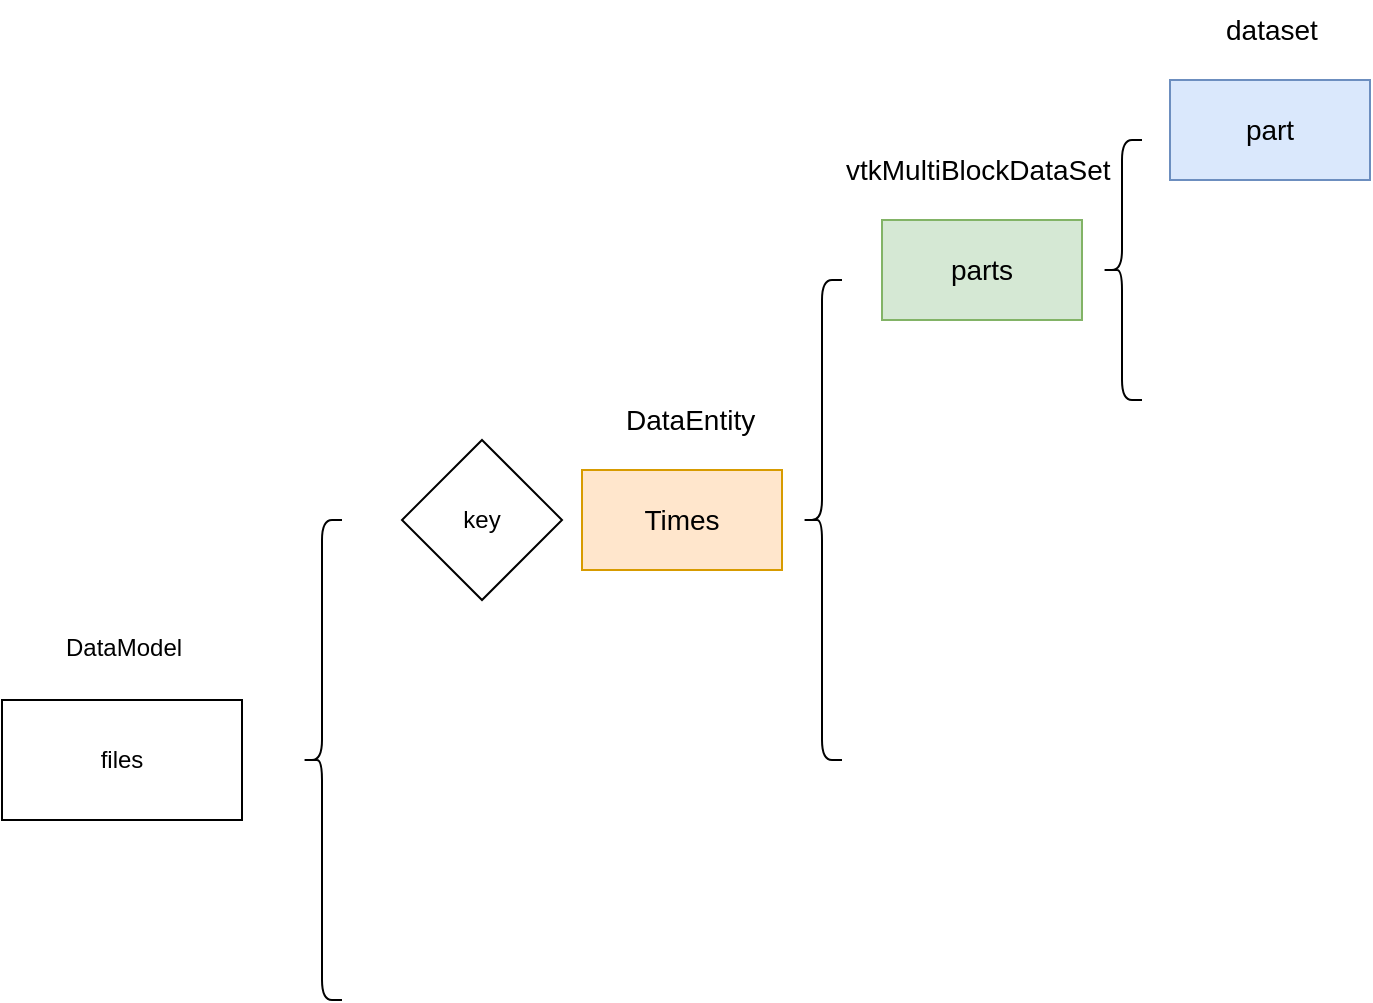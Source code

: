 <mxfile version="28.2.4">
  <diagram name="Page-1" id="lkkkKNeB20ReOcCQ33Qr">
    <mxGraphModel dx="1048" dy="711" grid="1" gridSize="10" guides="1" tooltips="1" connect="1" arrows="1" fold="1" page="1" pageScale="1" pageWidth="827" pageHeight="1169" math="0" shadow="0">
      <root>
        <mxCell id="0" />
        <mxCell id="1" parent="0" />
        <mxCell id="rqKX9Pg6hDf6n43ykVHD-1" value="&lt;font style=&quot;font-size: 14px;&quot;&gt;part&lt;/font&gt;" style="rounded=0;whiteSpace=wrap;html=1;fillColor=#dae8fc;strokeColor=#6c8ebf;" vertex="1" parent="1">
          <mxGeometry x="670" y="180" width="100" height="50" as="geometry" />
        </mxCell>
        <mxCell id="rqKX9Pg6hDf6n43ykVHD-2" value="" style="shape=curlyBracket;whiteSpace=wrap;html=1;rounded=1;labelPosition=left;verticalLabelPosition=middle;align=right;verticalAlign=middle;" vertex="1" parent="1">
          <mxGeometry x="636" y="210" width="20" height="130" as="geometry" />
        </mxCell>
        <mxCell id="rqKX9Pg6hDf6n43ykVHD-3" value="&lt;div&gt;&lt;span style=&quot;font-size: 14px; background-color: transparent; color: light-dark(rgb(0, 0, 0), rgb(255, 255, 255));&quot;&gt;parts&lt;/span&gt;&lt;/div&gt;" style="rounded=0;whiteSpace=wrap;html=1;fillColor=#d5e8d4;strokeColor=#82b366;" vertex="1" parent="1">
          <mxGeometry x="526" y="250" width="100" height="50" as="geometry" />
        </mxCell>
        <mxCell id="rqKX9Pg6hDf6n43ykVHD-4" value="" style="shape=curlyBracket;whiteSpace=wrap;html=1;rounded=1;labelPosition=left;verticalLabelPosition=middle;align=right;verticalAlign=middle;" vertex="1" parent="1">
          <mxGeometry x="486" y="280" width="20" height="240" as="geometry" />
        </mxCell>
        <mxCell id="rqKX9Pg6hDf6n43ykVHD-5" value="&lt;font style=&quot;&quot;&gt;&lt;span style=&quot;font-size: 14px;&quot;&gt;Times&lt;/span&gt;&lt;/font&gt;" style="rounded=0;whiteSpace=wrap;html=1;fillColor=#ffe6cc;strokeColor=#d79b00;" vertex="1" parent="1">
          <mxGeometry x="376" y="375" width="100" height="50" as="geometry" />
        </mxCell>
        <mxCell id="rqKX9Pg6hDf6n43ykVHD-6" value="" style="shape=curlyBracket;whiteSpace=wrap;html=1;rounded=1;labelPosition=left;verticalLabelPosition=middle;align=right;verticalAlign=middle;" vertex="1" parent="1">
          <mxGeometry x="236" y="400" width="20" height="240" as="geometry" />
        </mxCell>
        <mxCell id="rqKX9Pg6hDf6n43ykVHD-7" value="key" style="rhombus;whiteSpace=wrap;html=1;" vertex="1" parent="1">
          <mxGeometry x="286" y="360" width="80" height="80" as="geometry" />
        </mxCell>
        <mxCell id="rqKX9Pg6hDf6n43ykVHD-8" value="&lt;div&gt;&lt;span style=&quot;background-color: transparent; color: light-dark(rgb(0, 0, 0), rgb(255, 255, 255));&quot;&gt;files&lt;/span&gt;&lt;/div&gt;" style="rounded=0;whiteSpace=wrap;html=1;" vertex="1" parent="1">
          <mxGeometry x="86" y="490" width="120" height="60" as="geometry" />
        </mxCell>
        <mxCell id="rqKX9Pg6hDf6n43ykVHD-10" value="&lt;span style=&quot;color: rgb(0, 0, 0); font-family: Helvetica; font-size: 14px; font-style: normal; font-variant-ligatures: normal; font-variant-caps: normal; font-weight: 400; letter-spacing: normal; orphans: 2; text-align: center; text-indent: 0px; text-transform: none; widows: 2; word-spacing: 0px; -webkit-text-stroke-width: 0px; white-space: normal; text-decoration-thickness: initial; text-decoration-style: initial; text-decoration-color: initial; float: none; display: inline !important;&quot;&gt;vtkMultiBlockDataSet&lt;/span&gt;" style="text;whiteSpace=wrap;html=1;" vertex="1" parent="1">
          <mxGeometry x="506" y="210" width="140" height="30" as="geometry" />
        </mxCell>
        <mxCell id="rqKX9Pg6hDf6n43ykVHD-11" value="&lt;span style=&quot;color: rgb(0, 0, 0); font-family: Helvetica; font-size: 14px; font-style: normal; font-variant-ligatures: normal; font-variant-caps: normal; font-weight: 400; letter-spacing: normal; orphans: 2; text-align: center; text-indent: 0px; text-transform: none; widows: 2; word-spacing: 0px; -webkit-text-stroke-width: 0px; white-space: normal; text-decoration-thickness: initial; text-decoration-style: initial; text-decoration-color: initial; float: none; display: inline !important;&quot;&gt;dataset&lt;/span&gt;" style="text;whiteSpace=wrap;html=1;" vertex="1" parent="1">
          <mxGeometry x="696" y="140" width="66" height="30" as="geometry" />
        </mxCell>
        <mxCell id="rqKX9Pg6hDf6n43ykVHD-12" value="&lt;span style=&quot;color: rgb(0, 0, 0); font-family: Helvetica; font-size: 12px; font-style: normal; font-variant-ligatures: normal; font-variant-caps: normal; font-weight: 400; letter-spacing: normal; orphans: 2; text-align: center; text-indent: 0px; text-transform: none; widows: 2; word-spacing: 0px; -webkit-text-stroke-width: 0px; white-space: normal; text-decoration-thickness: initial; text-decoration-style: initial; text-decoration-color: initial; float: none; display: inline !important;&quot;&gt;DataModel&lt;/span&gt;" style="text;whiteSpace=wrap;html=1;" vertex="1" parent="1">
          <mxGeometry x="116" y="450" width="90" height="40" as="geometry" />
        </mxCell>
        <mxCell id="rqKX9Pg6hDf6n43ykVHD-14" value="&lt;span style=&quot;color: rgb(0, 0, 0); font-family: Helvetica; font-size: 14px; font-style: normal; font-variant-ligatures: normal; font-variant-caps: normal; font-weight: 400; letter-spacing: normal; orphans: 2; text-align: center; text-indent: 0px; text-transform: none; widows: 2; word-spacing: 0px; -webkit-text-stroke-width: 0px; white-space: normal; text-decoration-thickness: initial; text-decoration-style: initial; text-decoration-color: initial; float: none; display: inline !important;&quot;&gt;DataEntity&lt;/span&gt;" style="text;whiteSpace=wrap;html=1;" vertex="1" parent="1">
          <mxGeometry x="396" y="335" width="100" height="40" as="geometry" />
        </mxCell>
      </root>
    </mxGraphModel>
  </diagram>
</mxfile>
